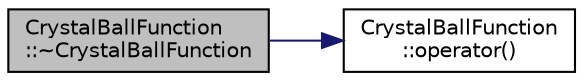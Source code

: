 digraph "CrystalBallFunction::~CrystalBallFunction"
{
  edge [fontname="Helvetica",fontsize="10",labelfontname="Helvetica",labelfontsize="10"];
  node [fontname="Helvetica",fontsize="10",shape=record];
  rankdir="LR";
  Node1 [label="CrystalBallFunction\l::~CrystalBallFunction",height=0.2,width=0.4,color="black", fillcolor="grey75", style="filled", fontcolor="black"];
  Node1 -> Node2 [color="midnightblue",fontsize="10",style="solid",fontname="Helvetica"];
  Node2 [label="CrystalBallFunction\l::operator()",height=0.2,width=0.4,color="black", fillcolor="white", style="filled",URL="$de/d80/class_crystal_ball_function.html#ad80a46b2708ada3f39ec659907a1d845"];
}
